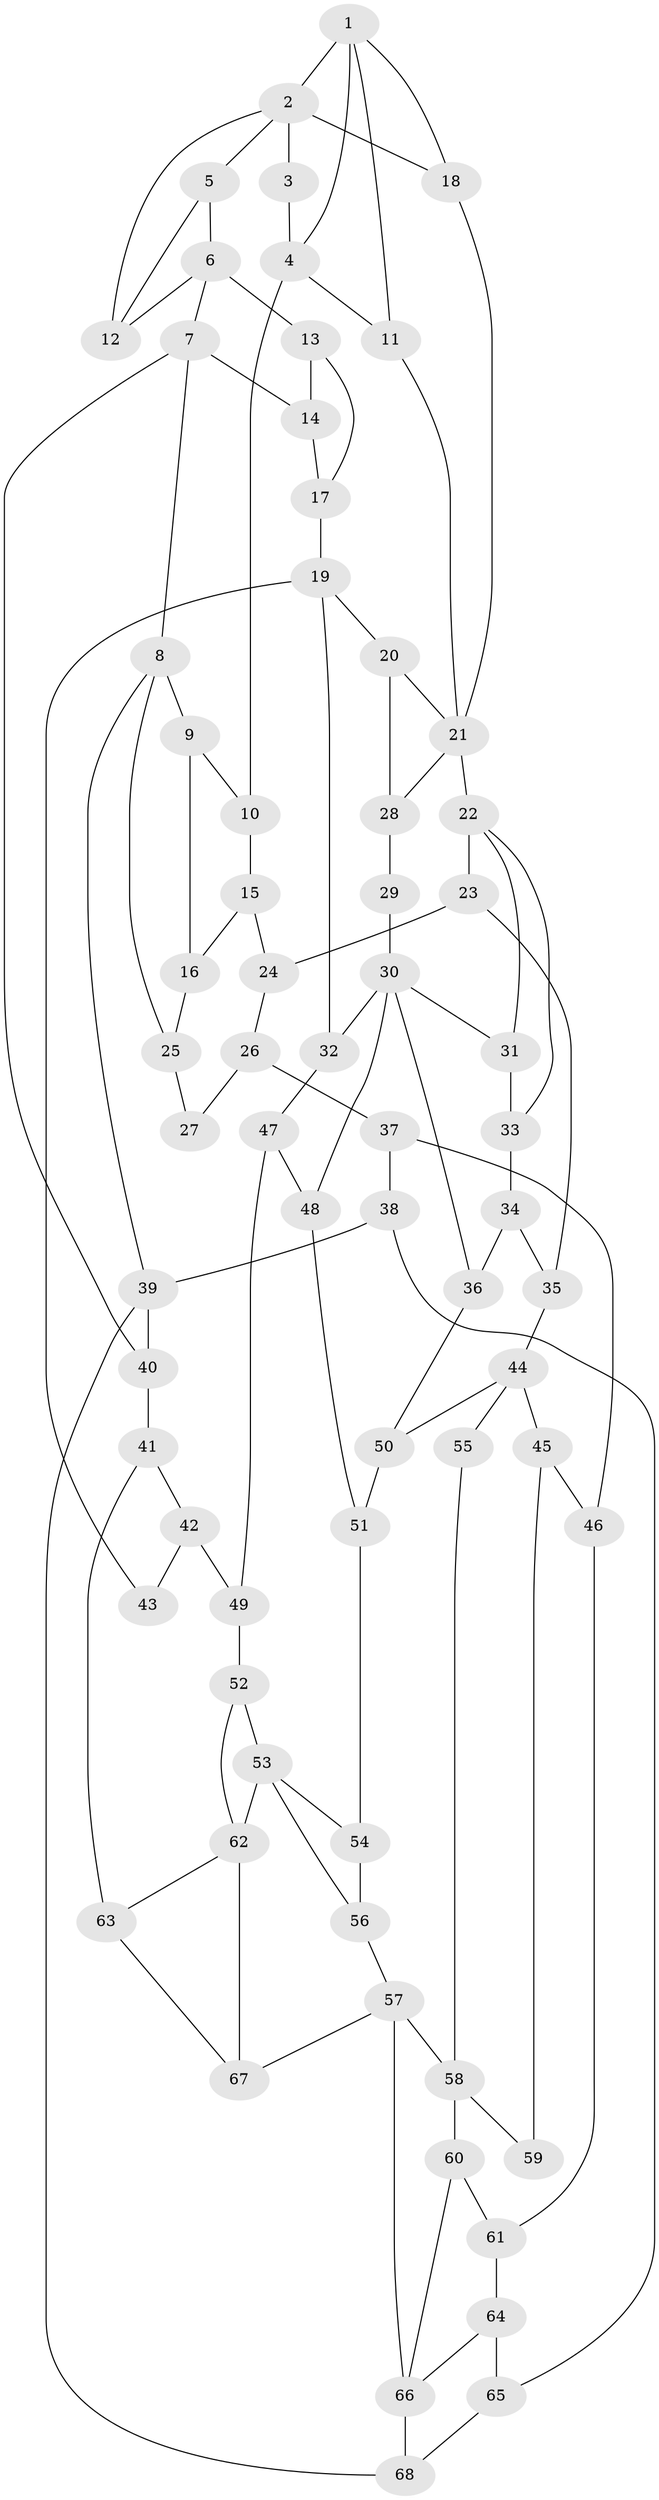 // original degree distribution, {3: 0.014705882352941176, 5: 0.5294117647058824, 4: 0.23529411764705882, 6: 0.22058823529411764}
// Generated by graph-tools (version 1.1) at 2025/38/03/09/25 02:38:30]
// undirected, 68 vertices, 109 edges
graph export_dot {
graph [start="1"]
  node [color=gray90,style=filled];
  1;
  2;
  3;
  4;
  5;
  6;
  7;
  8;
  9;
  10;
  11;
  12;
  13;
  14;
  15;
  16;
  17;
  18;
  19;
  20;
  21;
  22;
  23;
  24;
  25;
  26;
  27;
  28;
  29;
  30;
  31;
  32;
  33;
  34;
  35;
  36;
  37;
  38;
  39;
  40;
  41;
  42;
  43;
  44;
  45;
  46;
  47;
  48;
  49;
  50;
  51;
  52;
  53;
  54;
  55;
  56;
  57;
  58;
  59;
  60;
  61;
  62;
  63;
  64;
  65;
  66;
  67;
  68;
  1 -- 2 [weight=2.0];
  1 -- 4 [weight=1.0];
  1 -- 11 [weight=1.0];
  1 -- 18 [weight=1.0];
  2 -- 3 [weight=1.0];
  2 -- 5 [weight=1.0];
  2 -- 12 [weight=1.0];
  2 -- 18 [weight=1.0];
  3 -- 4 [weight=1.0];
  4 -- 10 [weight=2.0];
  4 -- 11 [weight=1.0];
  5 -- 6 [weight=1.0];
  5 -- 12 [weight=1.0];
  6 -- 7 [weight=1.0];
  6 -- 12 [weight=1.0];
  6 -- 13 [weight=2.0];
  7 -- 8 [weight=1.0];
  7 -- 14 [weight=1.0];
  7 -- 40 [weight=1.0];
  8 -- 9 [weight=1.0];
  8 -- 25 [weight=1.0];
  8 -- 39 [weight=1.0];
  9 -- 10 [weight=1.0];
  9 -- 16 [weight=1.0];
  10 -- 15 [weight=2.0];
  11 -- 21 [weight=1.0];
  13 -- 14 [weight=1.0];
  13 -- 17 [weight=2.0];
  14 -- 17 [weight=2.0];
  15 -- 16 [weight=2.0];
  15 -- 24 [weight=2.0];
  16 -- 25 [weight=1.0];
  17 -- 19 [weight=2.0];
  18 -- 21 [weight=1.0];
  19 -- 20 [weight=1.0];
  19 -- 32 [weight=1.0];
  19 -- 43 [weight=2.0];
  20 -- 21 [weight=1.0];
  20 -- 28 [weight=1.0];
  21 -- 22 [weight=2.0];
  21 -- 28 [weight=1.0];
  22 -- 23 [weight=2.0];
  22 -- 31 [weight=1.0];
  22 -- 33 [weight=1.0];
  23 -- 24 [weight=2.0];
  23 -- 35 [weight=1.0];
  24 -- 26 [weight=2.0];
  25 -- 27 [weight=1.0];
  26 -- 27 [weight=2.0];
  26 -- 37 [weight=2.0];
  28 -- 29 [weight=1.0];
  29 -- 30 [weight=2.0];
  30 -- 31 [weight=1.0];
  30 -- 32 [weight=1.0];
  30 -- 36 [weight=1.0];
  30 -- 48 [weight=1.0];
  31 -- 33 [weight=1.0];
  32 -- 47 [weight=1.0];
  33 -- 34 [weight=1.0];
  34 -- 35 [weight=1.0];
  34 -- 36 [weight=1.0];
  35 -- 44 [weight=1.0];
  36 -- 50 [weight=1.0];
  37 -- 38 [weight=1.0];
  37 -- 46 [weight=2.0];
  38 -- 39 [weight=1.0];
  38 -- 65 [weight=1.0];
  39 -- 40 [weight=1.0];
  39 -- 68 [weight=1.0];
  40 -- 41 [weight=2.0];
  41 -- 42 [weight=1.0];
  41 -- 63 [weight=3.0];
  42 -- 43 [weight=1.0];
  42 -- 49 [weight=1.0];
  44 -- 45 [weight=2.0];
  44 -- 50 [weight=1.0];
  44 -- 55 [weight=2.0];
  45 -- 46 [weight=2.0];
  45 -- 59 [weight=2.0];
  46 -- 61 [weight=1.0];
  47 -- 48 [weight=1.0];
  47 -- 49 [weight=1.0];
  48 -- 51 [weight=1.0];
  49 -- 52 [weight=1.0];
  50 -- 51 [weight=1.0];
  51 -- 54 [weight=1.0];
  52 -- 53 [weight=1.0];
  52 -- 62 [weight=1.0];
  53 -- 54 [weight=1.0];
  53 -- 56 [weight=1.0];
  53 -- 62 [weight=3.0];
  54 -- 56 [weight=1.0];
  55 -- 58 [weight=1.0];
  56 -- 57 [weight=1.0];
  57 -- 58 [weight=2.0];
  57 -- 66 [weight=2.0];
  57 -- 67 [weight=1.0];
  58 -- 59 [weight=1.0];
  58 -- 60 [weight=1.0];
  60 -- 61 [weight=1.0];
  60 -- 66 [weight=1.0];
  61 -- 64 [weight=1.0];
  62 -- 63 [weight=1.0];
  62 -- 67 [weight=1.0];
  63 -- 67 [weight=1.0];
  64 -- 65 [weight=4.0];
  64 -- 66 [weight=1.0];
  65 -- 68 [weight=1.0];
  66 -- 68 [weight=1.0];
}
